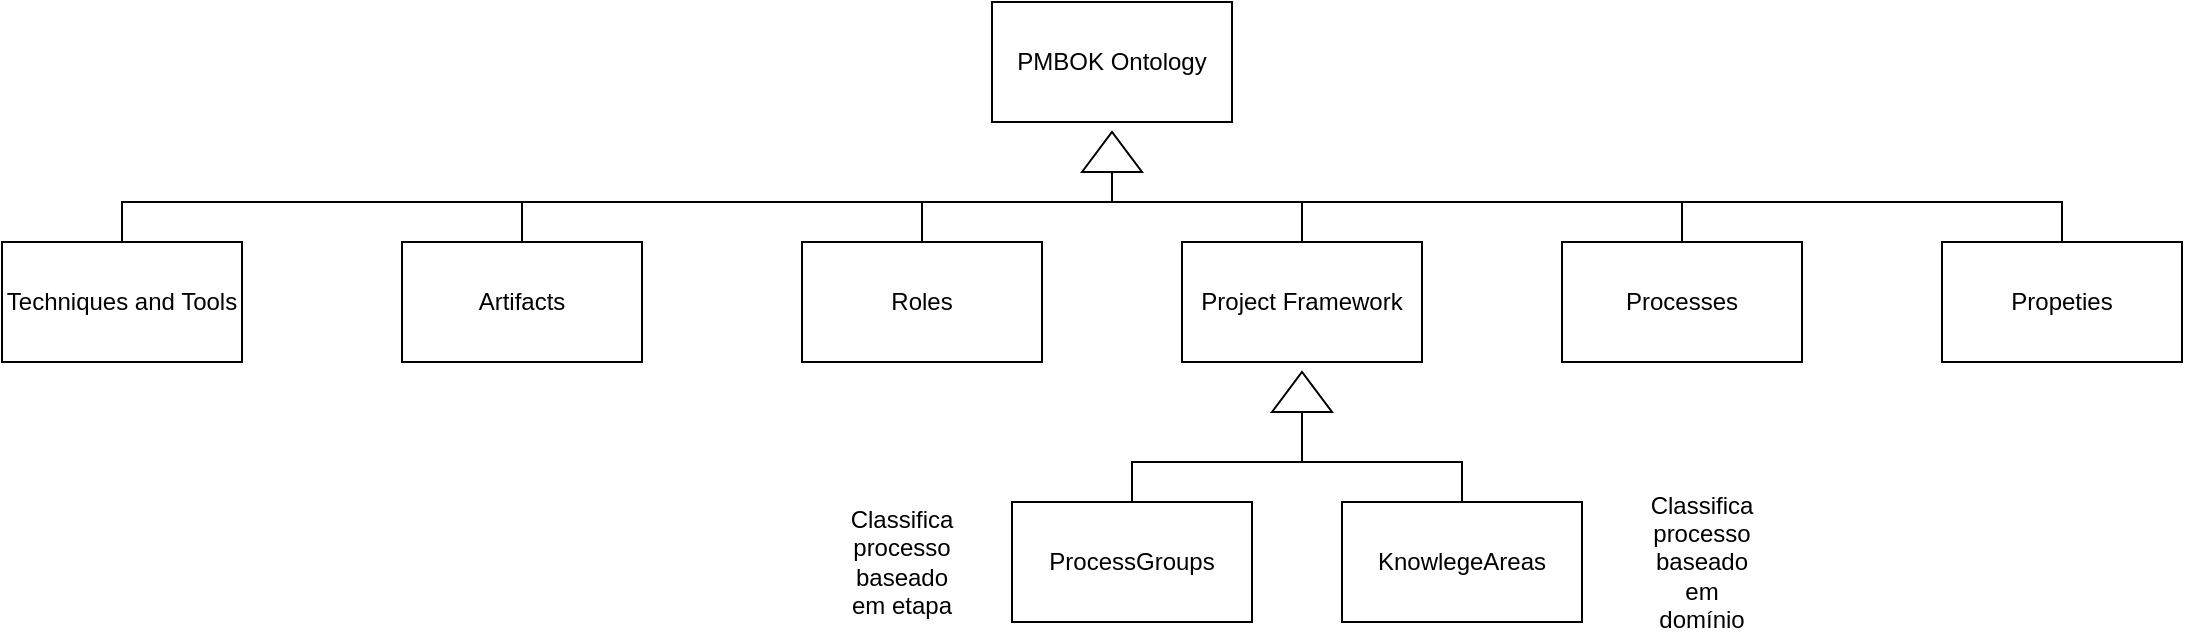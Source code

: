 <mxfile version="18.1.2" type="device"><diagram id="KPunEH6Ub7W3fld2SXCo" name="Page-1"><mxGraphModel dx="1796" dy="502" grid="1" gridSize="10" guides="1" tooltips="1" connect="1" arrows="1" fold="1" page="1" pageScale="1" pageWidth="850" pageHeight="1100" math="0" shadow="0"><root><mxCell id="0"/><mxCell id="1" parent="0"/><mxCell id="ooDHHnVGawGncPRWYqwj-1" value="PMBOK Ontology" style="rounded=0;whiteSpace=wrap;html=1;" vertex="1" parent="1"><mxGeometry x="365" y="70" width="120" height="60" as="geometry"/></mxCell><mxCell id="ooDHHnVGawGncPRWYqwj-2" value="&lt;div&gt;Artifacts&lt;/div&gt;" style="rounded=0;whiteSpace=wrap;html=1;" vertex="1" parent="1"><mxGeometry x="70" y="190" width="120" height="60" as="geometry"/></mxCell><mxCell id="ooDHHnVGawGncPRWYqwj-3" value="&lt;div&gt;Roles&lt;/div&gt;" style="rounded=0;whiteSpace=wrap;html=1;" vertex="1" parent="1"><mxGeometry x="270" y="190" width="120" height="60" as="geometry"/></mxCell><mxCell id="ooDHHnVGawGncPRWYqwj-4" value="Project Framework" style="rounded=0;whiteSpace=wrap;html=1;" vertex="1" parent="1"><mxGeometry x="460" y="190" width="120" height="60" as="geometry"/></mxCell><mxCell id="ooDHHnVGawGncPRWYqwj-5" value="Processes" style="rounded=0;whiteSpace=wrap;html=1;" vertex="1" parent="1"><mxGeometry x="650" y="190" width="120" height="60" as="geometry"/></mxCell><mxCell id="ooDHHnVGawGncPRWYqwj-6" value="Techniques and Tools&lt;span class=&quot;ff2 ws2&quot;&gt; &lt;/span&gt;" style="rounded=0;whiteSpace=wrap;html=1;" vertex="1" parent="1"><mxGeometry x="-130" y="190" width="120" height="60" as="geometry"/></mxCell><mxCell id="ooDHHnVGawGncPRWYqwj-7" value="Propeties" style="rounded=0;whiteSpace=wrap;html=1;" vertex="1" parent="1"><mxGeometry x="840" y="190" width="120" height="60" as="geometry"/></mxCell><mxCell id="ooDHHnVGawGncPRWYqwj-8" value="ProcessGroups&lt;span class=&quot;ff2 ws2&quot;&gt; &lt;/span&gt;" style="rounded=0;whiteSpace=wrap;html=1;" vertex="1" parent="1"><mxGeometry x="375" y="320" width="120" height="60" as="geometry"/></mxCell><mxCell id="ooDHHnVGawGncPRWYqwj-9" value="KnowlegeAreas" style="rounded=0;whiteSpace=wrap;html=1;" vertex="1" parent="1"><mxGeometry x="540" y="320" width="120" height="60" as="geometry"/></mxCell><mxCell id="ooDHHnVGawGncPRWYqwj-10" value="&lt;div&gt;Classifica processo baseado em etapa&lt;/div&gt;" style="text;html=1;strokeColor=none;fillColor=none;align=center;verticalAlign=middle;whiteSpace=wrap;rounded=0;" vertex="1" parent="1"><mxGeometry x="290" y="335" width="60" height="30" as="geometry"/></mxCell><mxCell id="ooDHHnVGawGncPRWYqwj-11" value="Classifica processo baseado em domínio" style="text;html=1;strokeColor=none;fillColor=none;align=center;verticalAlign=middle;whiteSpace=wrap;rounded=0;" vertex="1" parent="1"><mxGeometry x="690" y="335" width="60" height="30" as="geometry"/></mxCell><mxCell id="ooDHHnVGawGncPRWYqwj-12" value="" style="triangle;whiteSpace=wrap;html=1;rotation=-90;" vertex="1" parent="1"><mxGeometry x="510" y="250" width="20" height="30" as="geometry"/></mxCell><mxCell id="ooDHHnVGawGncPRWYqwj-13" value="" style="endArrow=none;html=1;rounded=0;exitX=0.5;exitY=0;exitDx=0;exitDy=0;entryX=0;entryY=0.5;entryDx=0;entryDy=0;" edge="1" parent="1" source="ooDHHnVGawGncPRWYqwj-8" target="ooDHHnVGawGncPRWYqwj-12"><mxGeometry width="50" height="50" relative="1" as="geometry"><mxPoint x="540" y="290" as="sourcePoint"/><mxPoint x="510" y="275" as="targetPoint"/><Array as="points"><mxPoint x="435" y="300"/><mxPoint x="520" y="300"/></Array></mxGeometry></mxCell><mxCell id="ooDHHnVGawGncPRWYqwj-14" value="" style="endArrow=none;html=1;rounded=0;exitX=0.5;exitY=0;exitDx=0;exitDy=0;entryX=0;entryY=0.5;entryDx=0;entryDy=0;" edge="1" parent="1" source="ooDHHnVGawGncPRWYqwj-9" target="ooDHHnVGawGncPRWYqwj-12"><mxGeometry width="50" height="50" relative="1" as="geometry"><mxPoint x="550" y="290" as="sourcePoint"/><mxPoint x="600" y="240" as="targetPoint"/><Array as="points"><mxPoint x="600" y="300"/><mxPoint x="520" y="300"/></Array></mxGeometry></mxCell><mxCell id="ooDHHnVGawGncPRWYqwj-15" value="" style="endArrow=none;html=1;rounded=0;exitX=0.5;exitY=0;exitDx=0;exitDy=0;entryX=0;entryY=0.5;entryDx=0;entryDy=0;" edge="1" parent="1" source="ooDHHnVGawGncPRWYqwj-2" target="ooDHHnVGawGncPRWYqwj-16"><mxGeometry width="50" height="50" relative="1" as="geometry"><mxPoint x="180" y="160" as="sourcePoint"/><mxPoint x="230" y="110" as="targetPoint"/><Array as="points"><mxPoint x="130" y="170"/><mxPoint x="425" y="170"/></Array></mxGeometry></mxCell><mxCell id="ooDHHnVGawGncPRWYqwj-16" value="" style="triangle;whiteSpace=wrap;html=1;rotation=-90;" vertex="1" parent="1"><mxGeometry x="415" y="130" width="20" height="30" as="geometry"/></mxCell><mxCell id="ooDHHnVGawGncPRWYqwj-17" value="" style="endArrow=none;html=1;rounded=0;entryX=0;entryY=0.5;entryDx=0;entryDy=0;exitX=0.5;exitY=0;exitDx=0;exitDy=0;" edge="1" parent="1" source="ooDHHnVGawGncPRWYqwj-3" target="ooDHHnVGawGncPRWYqwj-16"><mxGeometry width="50" height="50" relative="1" as="geometry"><mxPoint x="520" y="290" as="sourcePoint"/><mxPoint x="570" y="240" as="targetPoint"/><Array as="points"><mxPoint x="330" y="170"/><mxPoint x="425" y="170"/></Array></mxGeometry></mxCell><mxCell id="ooDHHnVGawGncPRWYqwj-18" value="" style="endArrow=none;html=1;rounded=0;entryX=0;entryY=0.5;entryDx=0;entryDy=0;exitX=0.5;exitY=0;exitDx=0;exitDy=0;" edge="1" parent="1" source="ooDHHnVGawGncPRWYqwj-4" target="ooDHHnVGawGncPRWYqwj-16"><mxGeometry width="50" height="50" relative="1" as="geometry"><mxPoint x="520" y="290" as="sourcePoint"/><mxPoint x="570" y="240" as="targetPoint"/><Array as="points"><mxPoint x="520" y="170"/><mxPoint x="425" y="170"/></Array></mxGeometry></mxCell><mxCell id="ooDHHnVGawGncPRWYqwj-19" value="" style="endArrow=none;html=1;rounded=0;entryX=0;entryY=0.5;entryDx=0;entryDy=0;exitX=0.5;exitY=0;exitDx=0;exitDy=0;" edge="1" parent="1" source="ooDHHnVGawGncPRWYqwj-6" target="ooDHHnVGawGncPRWYqwj-16"><mxGeometry width="50" height="50" relative="1" as="geometry"><mxPoint x="-30" y="150" as="sourcePoint"/><mxPoint x="420" y="240" as="targetPoint"/><Array as="points"><mxPoint x="-70" y="170"/><mxPoint x="425" y="170"/></Array></mxGeometry></mxCell><mxCell id="ooDHHnVGawGncPRWYqwj-20" value="" style="endArrow=none;html=1;rounded=0;entryX=0;entryY=0.5;entryDx=0;entryDy=0;exitX=0.5;exitY=0;exitDx=0;exitDy=0;" edge="1" parent="1" source="ooDHHnVGawGncPRWYqwj-5" target="ooDHHnVGawGncPRWYqwj-16"><mxGeometry width="50" height="50" relative="1" as="geometry"><mxPoint x="370" y="290" as="sourcePoint"/><mxPoint x="420" y="240" as="targetPoint"/><Array as="points"><mxPoint x="710" y="170"/><mxPoint x="425" y="170"/></Array></mxGeometry></mxCell><mxCell id="ooDHHnVGawGncPRWYqwj-21" value="" style="endArrow=none;html=1;rounded=0;entryX=0;entryY=0.5;entryDx=0;entryDy=0;exitX=0.5;exitY=0;exitDx=0;exitDy=0;" edge="1" parent="1" source="ooDHHnVGawGncPRWYqwj-7" target="ooDHHnVGawGncPRWYqwj-16"><mxGeometry width="50" height="50" relative="1" as="geometry"><mxPoint x="780" y="180" as="sourcePoint"/><mxPoint x="420" y="240" as="targetPoint"/><Array as="points"><mxPoint x="900" y="170"/><mxPoint x="425" y="170"/></Array></mxGeometry></mxCell></root></mxGraphModel></diagram></mxfile>